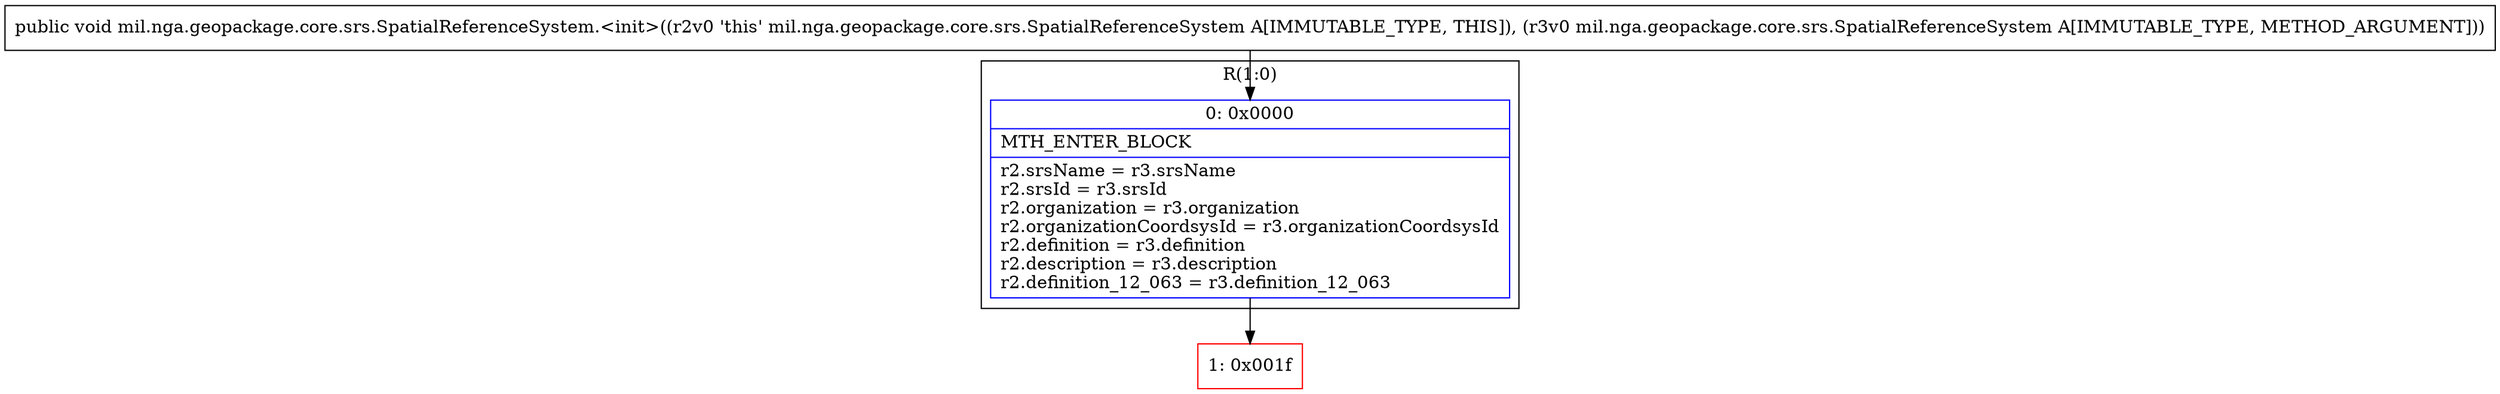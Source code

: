 digraph "CFG formil.nga.geopackage.core.srs.SpatialReferenceSystem.\<init\>(Lmil\/nga\/geopackage\/core\/srs\/SpatialReferenceSystem;)V" {
subgraph cluster_Region_1519384324 {
label = "R(1:0)";
node [shape=record,color=blue];
Node_0 [shape=record,label="{0\:\ 0x0000|MTH_ENTER_BLOCK\l|r2.srsName = r3.srsName\lr2.srsId = r3.srsId\lr2.organization = r3.organization\lr2.organizationCoordsysId = r3.organizationCoordsysId\lr2.definition = r3.definition\lr2.description = r3.description\lr2.definition_12_063 = r3.definition_12_063\l}"];
}
Node_1 [shape=record,color=red,label="{1\:\ 0x001f}"];
MethodNode[shape=record,label="{public void mil.nga.geopackage.core.srs.SpatialReferenceSystem.\<init\>((r2v0 'this' mil.nga.geopackage.core.srs.SpatialReferenceSystem A[IMMUTABLE_TYPE, THIS]), (r3v0 mil.nga.geopackage.core.srs.SpatialReferenceSystem A[IMMUTABLE_TYPE, METHOD_ARGUMENT])) }"];
MethodNode -> Node_0;
Node_0 -> Node_1;
}

